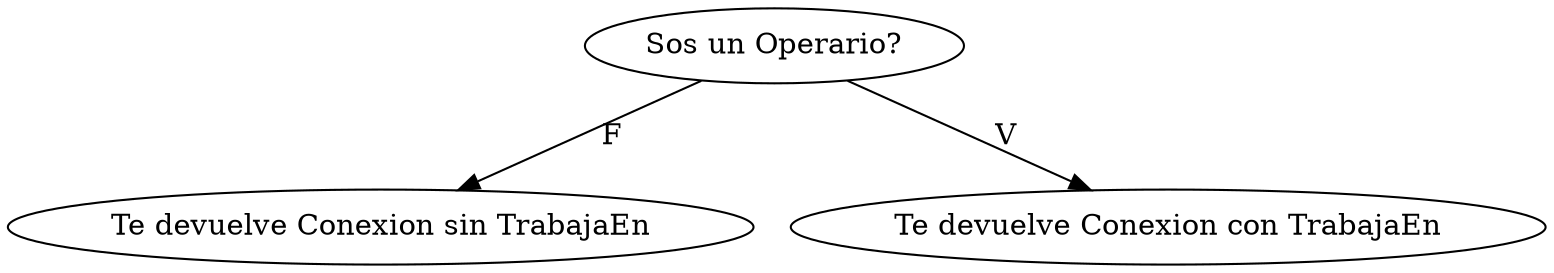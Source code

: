 digraph ConexionDeUsuarioTabla {
"Sos un Operario?" -> "Te devuelve Conexion sin TrabajaEn" [label = "F"];
"Sos un Operario?" -> "Te devuelve Conexion con TrabajaEn" [label = "V"];

}